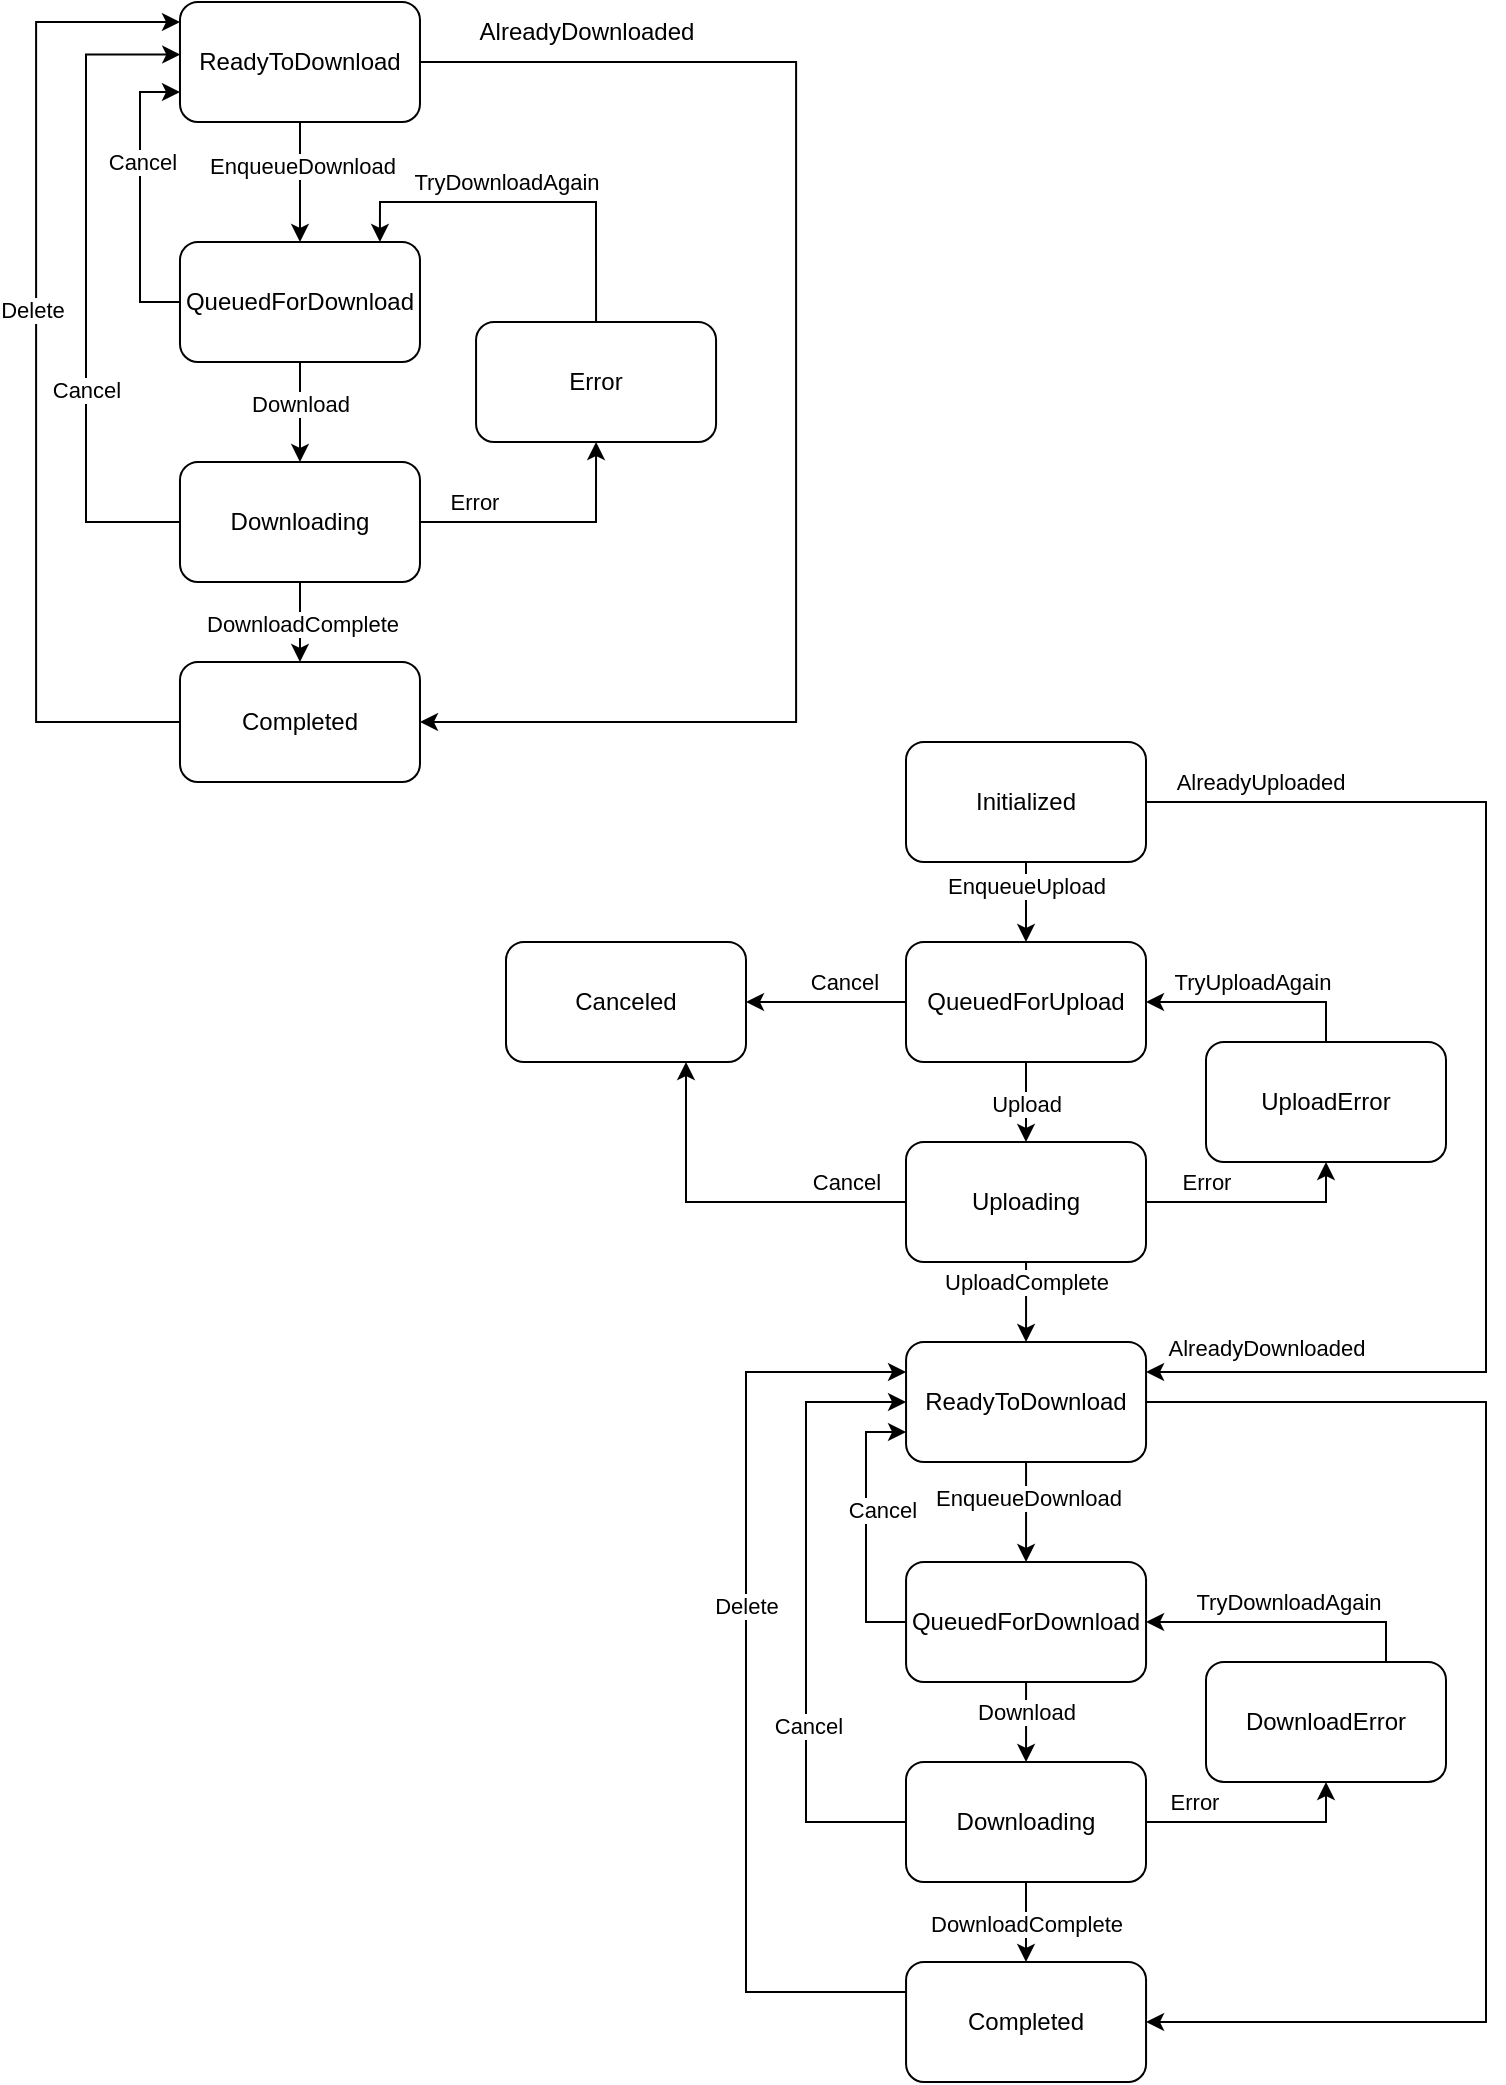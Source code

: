<mxfile version="20.5.1" type="github">
  <diagram id="32U8eM802ad70G1T83tJ" name="Page-1">
    <mxGraphModel dx="498" dy="918" grid="1" gridSize="10" guides="1" tooltips="1" connect="1" arrows="1" fold="1" page="1" pageScale="1" pageWidth="850" pageHeight="1100" math="0" shadow="0">
      <root>
        <mxCell id="0" />
        <mxCell id="1" parent="0" />
        <mxCell id="GUVT5bT9iIzlpzMXZ2RR-25" value="Inbound" parent="0" />
        <mxCell id="GUVT5bT9iIzlpzMXZ2RR-27" value="" style="edgeStyle=orthogonalEdgeStyle;rounded=0;orthogonalLoop=1;jettySize=auto;html=1;" parent="GUVT5bT9iIzlpzMXZ2RR-25" source="GUVT5bT9iIzlpzMXZ2RR-29" target="GUVT5bT9iIzlpzMXZ2RR-34" edge="1">
          <mxGeometry relative="1" as="geometry" />
        </mxCell>
        <mxCell id="GUVT5bT9iIzlpzMXZ2RR-28" value="EnqueueDownload" style="edgeLabel;html=1;align=center;verticalAlign=middle;resizable=0;points=[];" parent="GUVT5bT9iIzlpzMXZ2RR-27" vertex="1" connectable="0">
          <mxGeometry x="-0.29" y="1" relative="1" as="geometry">
            <mxPoint as="offset" />
          </mxGeometry>
        </mxCell>
        <mxCell id="GUVT5bT9iIzlpzMXZ2RR-78" style="edgeStyle=orthogonalEdgeStyle;rounded=0;orthogonalLoop=1;jettySize=auto;html=1;exitX=1;exitY=0.5;exitDx=0;exitDy=0;entryX=1;entryY=0.5;entryDx=0;entryDy=0;" parent="GUVT5bT9iIzlpzMXZ2RR-25" source="GUVT5bT9iIzlpzMXZ2RR-29" target="GUVT5bT9iIzlpzMXZ2RR-42" edge="1">
          <mxGeometry relative="1" as="geometry">
            <Array as="points">
              <mxPoint x="425.03" y="70" />
              <mxPoint x="425.03" y="400" />
            </Array>
          </mxGeometry>
        </mxCell>
        <mxCell id="GUVT5bT9iIzlpzMXZ2RR-29" value="ReadyToDownload" style="rounded=1;whiteSpace=wrap;html=1;" parent="GUVT5bT9iIzlpzMXZ2RR-25" vertex="1">
          <mxGeometry x="116.99" y="40" width="120" height="60" as="geometry" />
        </mxCell>
        <mxCell id="GUVT5bT9iIzlpzMXZ2RR-30" value="" style="edgeStyle=orthogonalEdgeStyle;rounded=0;orthogonalLoop=1;jettySize=auto;html=1;" parent="GUVT5bT9iIzlpzMXZ2RR-25" source="GUVT5bT9iIzlpzMXZ2RR-34" target="GUVT5bT9iIzlpzMXZ2RR-39" edge="1">
          <mxGeometry relative="1" as="geometry" />
        </mxCell>
        <mxCell id="GUVT5bT9iIzlpzMXZ2RR-31" value="Download" style="edgeLabel;html=1;align=center;verticalAlign=middle;resizable=0;points=[];" parent="GUVT5bT9iIzlpzMXZ2RR-30" vertex="1" connectable="0">
          <mxGeometry x="0.272" y="1" relative="1" as="geometry">
            <mxPoint x="-1" y="-11" as="offset" />
          </mxGeometry>
        </mxCell>
        <mxCell id="wKQMWwQcLif5Yqx3bAVA-6" style="edgeStyle=orthogonalEdgeStyle;rounded=0;orthogonalLoop=1;jettySize=auto;html=1;exitX=0;exitY=0.5;exitDx=0;exitDy=0;entryX=0;entryY=0.75;entryDx=0;entryDy=0;" edge="1" parent="GUVT5bT9iIzlpzMXZ2RR-25" source="GUVT5bT9iIzlpzMXZ2RR-34" target="GUVT5bT9iIzlpzMXZ2RR-29">
          <mxGeometry relative="1" as="geometry" />
        </mxCell>
        <mxCell id="wKQMWwQcLif5Yqx3bAVA-9" value="Cancel" style="edgeLabel;html=1;align=center;verticalAlign=middle;resizable=0;points=[];" vertex="1" connectable="0" parent="wKQMWwQcLif5Yqx3bAVA-6">
          <mxGeometry x="0.246" y="-1" relative="1" as="geometry">
            <mxPoint as="offset" />
          </mxGeometry>
        </mxCell>
        <mxCell id="GUVT5bT9iIzlpzMXZ2RR-34" value="QueuedForDownload" style="rounded=1;whiteSpace=wrap;html=1;" parent="GUVT5bT9iIzlpzMXZ2RR-25" vertex="1">
          <mxGeometry x="116.99" y="160" width="120" height="60" as="geometry" />
        </mxCell>
        <mxCell id="GUVT5bT9iIzlpzMXZ2RR-35" value="" style="edgeStyle=orthogonalEdgeStyle;rounded=0;orthogonalLoop=1;jettySize=auto;html=1;" parent="GUVT5bT9iIzlpzMXZ2RR-25" source="GUVT5bT9iIzlpzMXZ2RR-39" target="GUVT5bT9iIzlpzMXZ2RR-42" edge="1">
          <mxGeometry relative="1" as="geometry" />
        </mxCell>
        <mxCell id="GUVT5bT9iIzlpzMXZ2RR-36" value="DownloadComplete" style="edgeLabel;html=1;align=center;verticalAlign=middle;resizable=0;points=[];" parent="GUVT5bT9iIzlpzMXZ2RR-35" vertex="1" connectable="0">
          <mxGeometry x="0.231" y="1" relative="1" as="geometry">
            <mxPoint y="-4" as="offset" />
          </mxGeometry>
        </mxCell>
        <mxCell id="GUVT5bT9iIzlpzMXZ2RR-37" style="edgeStyle=orthogonalEdgeStyle;rounded=0;orthogonalLoop=1;jettySize=auto;html=1;exitX=1;exitY=0.5;exitDx=0;exitDy=0;entryX=0.5;entryY=1;entryDx=0;entryDy=0;" parent="GUVT5bT9iIzlpzMXZ2RR-25" source="GUVT5bT9iIzlpzMXZ2RR-39" target="GUVT5bT9iIzlpzMXZ2RR-45" edge="1">
          <mxGeometry relative="1" as="geometry" />
        </mxCell>
        <mxCell id="GUVT5bT9iIzlpzMXZ2RR-38" value="Error" style="edgeLabel;html=1;align=center;verticalAlign=middle;resizable=0;points=[];" parent="GUVT5bT9iIzlpzMXZ2RR-37" vertex="1" connectable="0">
          <mxGeometry x="-0.152" y="1" relative="1" as="geometry">
            <mxPoint x="-28" y="-9" as="offset" />
          </mxGeometry>
        </mxCell>
        <mxCell id="wKQMWwQcLif5Yqx3bAVA-7" style="edgeStyle=orthogonalEdgeStyle;rounded=0;orthogonalLoop=1;jettySize=auto;html=1;exitX=0;exitY=0.5;exitDx=0;exitDy=0;entryX=0.001;entryY=0.438;entryDx=0;entryDy=0;entryPerimeter=0;" edge="1" parent="GUVT5bT9iIzlpzMXZ2RR-25" source="GUVT5bT9iIzlpzMXZ2RR-39" target="GUVT5bT9iIzlpzMXZ2RR-29">
          <mxGeometry relative="1" as="geometry">
            <Array as="points">
              <mxPoint x="70" y="300" />
              <mxPoint x="70" y="66" />
            </Array>
          </mxGeometry>
        </mxCell>
        <mxCell id="wKQMWwQcLif5Yqx3bAVA-8" value="Cancel" style="edgeLabel;html=1;align=center;verticalAlign=middle;resizable=0;points=[];" vertex="1" connectable="0" parent="wKQMWwQcLif5Yqx3bAVA-7">
          <mxGeometry x="-0.309" relative="1" as="geometry">
            <mxPoint as="offset" />
          </mxGeometry>
        </mxCell>
        <mxCell id="GUVT5bT9iIzlpzMXZ2RR-39" value="Downloading" style="rounded=1;whiteSpace=wrap;html=1;" parent="GUVT5bT9iIzlpzMXZ2RR-25" vertex="1">
          <mxGeometry x="116.99" y="270" width="120" height="60" as="geometry" />
        </mxCell>
        <mxCell id="GUVT5bT9iIzlpzMXZ2RR-40" style="edgeStyle=orthogonalEdgeStyle;rounded=0;orthogonalLoop=1;jettySize=auto;html=1;exitX=0;exitY=0.5;exitDx=0;exitDy=0;" parent="GUVT5bT9iIzlpzMXZ2RR-25" source="GUVT5bT9iIzlpzMXZ2RR-42" edge="1">
          <mxGeometry relative="1" as="geometry">
            <mxPoint x="106.99" y="470" as="sourcePoint" />
            <mxPoint x="117.03" y="50" as="targetPoint" />
            <Array as="points">
              <mxPoint x="45.03" y="400" />
              <mxPoint x="45.03" y="50" />
              <mxPoint x="117.03" y="50" />
            </Array>
          </mxGeometry>
        </mxCell>
        <mxCell id="GUVT5bT9iIzlpzMXZ2RR-41" value="Delete" style="edgeLabel;html=1;align=center;verticalAlign=middle;resizable=0;points=[];" parent="GUVT5bT9iIzlpzMXZ2RR-40" vertex="1" connectable="0">
          <mxGeometry x="-0.154" y="2" relative="1" as="geometry">
            <mxPoint y="-69" as="offset" />
          </mxGeometry>
        </mxCell>
        <mxCell id="GUVT5bT9iIzlpzMXZ2RR-42" value="Completed" style="rounded=1;whiteSpace=wrap;html=1;" parent="GUVT5bT9iIzlpzMXZ2RR-25" vertex="1">
          <mxGeometry x="116.99" y="370" width="120" height="60" as="geometry" />
        </mxCell>
        <mxCell id="GUVT5bT9iIzlpzMXZ2RR-43" style="edgeStyle=orthogonalEdgeStyle;rounded=0;orthogonalLoop=1;jettySize=auto;html=1;entryX=0.833;entryY=0;entryDx=0;entryDy=0;entryPerimeter=0;exitX=0.5;exitY=0;exitDx=0;exitDy=0;" parent="GUVT5bT9iIzlpzMXZ2RR-25" source="GUVT5bT9iIzlpzMXZ2RR-45" target="GUVT5bT9iIzlpzMXZ2RR-34" edge="1">
          <mxGeometry relative="1" as="geometry">
            <mxPoint x="296.99" y="100" as="targetPoint" />
            <Array as="points">
              <mxPoint x="325.03" y="140" />
              <mxPoint x="217.03" y="140" />
            </Array>
            <mxPoint x="416.99" y="180" as="sourcePoint" />
          </mxGeometry>
        </mxCell>
        <mxCell id="GUVT5bT9iIzlpzMXZ2RR-44" value="TryDownloadAgain" style="edgeLabel;html=1;align=center;verticalAlign=middle;resizable=0;points=[];" parent="GUVT5bT9iIzlpzMXZ2RR-43" vertex="1" connectable="0">
          <mxGeometry x="0.356" y="1" relative="1" as="geometry">
            <mxPoint x="22" y="-11" as="offset" />
          </mxGeometry>
        </mxCell>
        <mxCell id="GUVT5bT9iIzlpzMXZ2RR-45" value="Error" style="rounded=1;whiteSpace=wrap;html=1;" parent="GUVT5bT9iIzlpzMXZ2RR-25" vertex="1">
          <mxGeometry x="265.03" y="200" width="120" height="60" as="geometry" />
        </mxCell>
        <mxCell id="wKQMWwQcLif5Yqx3bAVA-1" value="AlreadyDownloaded" style="text;html=1;align=center;verticalAlign=middle;resizable=0;points=[];autosize=1;strokeColor=none;fillColor=none;" vertex="1" parent="GUVT5bT9iIzlpzMXZ2RR-25">
          <mxGeometry x="255.03" y="40" width="130" height="30" as="geometry" />
        </mxCell>
        <mxCell id="wKQMWwQcLif5Yqx3bAVA-10" style="edgeStyle=orthogonalEdgeStyle;rounded=0;orthogonalLoop=1;jettySize=auto;html=1;exitX=0.5;exitY=1;exitDx=0;exitDy=0;entryX=0.5;entryY=0;entryDx=0;entryDy=0;" edge="1" parent="GUVT5bT9iIzlpzMXZ2RR-25" source="GUVT5bT9iIzlpzMXZ2RR-46" target="GUVT5bT9iIzlpzMXZ2RR-47">
          <mxGeometry relative="1" as="geometry" />
        </mxCell>
        <mxCell id="wKQMWwQcLif5Yqx3bAVA-11" value="Upload" style="edgeLabel;html=1;align=center;verticalAlign=middle;resizable=0;points=[];" vertex="1" connectable="0" parent="wKQMWwQcLif5Yqx3bAVA-10">
          <mxGeometry x="-0.432" relative="1" as="geometry">
            <mxPoint y="9" as="offset" />
          </mxGeometry>
        </mxCell>
        <mxCell id="wKQMWwQcLif5Yqx3bAVA-12" style="edgeStyle=orthogonalEdgeStyle;rounded=0;orthogonalLoop=1;jettySize=auto;html=1;exitX=1;exitY=0.5;exitDx=0;exitDy=0;entryX=1;entryY=0.5;entryDx=0;entryDy=0;" edge="1" parent="GUVT5bT9iIzlpzMXZ2RR-25" source="GUVT5bT9iIzlpzMXZ2RR-53" target="GUVT5bT9iIzlpzMXZ2RR-66">
          <mxGeometry relative="1" as="geometry">
            <Array as="points">
              <mxPoint x="770" y="740" />
              <mxPoint x="770" y="1050" />
            </Array>
          </mxGeometry>
        </mxCell>
        <mxCell id="wKQMWwQcLif5Yqx3bAVA-13" value="AlreadyDownloaded" style="edgeLabel;html=1;align=center;verticalAlign=middle;resizable=0;points=[];" vertex="1" connectable="0" parent="wKQMWwQcLif5Yqx3bAVA-12">
          <mxGeometry x="0.141" y="-2" relative="1" as="geometry">
            <mxPoint x="-108" y="-228" as="offset" />
          </mxGeometry>
        </mxCell>
        <mxCell id="GUVT5bT9iIzlpzMXZ2RR-26" value="Outbound" parent="0" />
        <mxCell id="wKQMWwQcLif5Yqx3bAVA-15" value="" style="edgeStyle=orthogonalEdgeStyle;rounded=0;orthogonalLoop=1;jettySize=auto;html=1;startArrow=classic;startFill=1;endArrow=none;endFill=0;" edge="1" parent="GUVT5bT9iIzlpzMXZ2RR-26" source="GUVT5bT9iIzlpzMXZ2RR-46" target="wKQMWwQcLif5Yqx3bAVA-14">
          <mxGeometry relative="1" as="geometry" />
        </mxCell>
        <mxCell id="wKQMWwQcLif5Yqx3bAVA-16" value="EnqueueUpload" style="edgeLabel;html=1;align=center;verticalAlign=middle;resizable=0;points=[];" vertex="1" connectable="0" parent="wKQMWwQcLif5Yqx3bAVA-15">
          <mxGeometry x="0.391" relative="1" as="geometry">
            <mxPoint as="offset" />
          </mxGeometry>
        </mxCell>
        <mxCell id="wKQMWwQcLif5Yqx3bAVA-18" value="" style="edgeStyle=orthogonalEdgeStyle;rounded=0;orthogonalLoop=1;jettySize=auto;html=1;startArrow=none;startFill=0;endArrow=classic;endFill=1;" edge="1" parent="GUVT5bT9iIzlpzMXZ2RR-26" source="GUVT5bT9iIzlpzMXZ2RR-46" target="wKQMWwQcLif5Yqx3bAVA-17">
          <mxGeometry relative="1" as="geometry" />
        </mxCell>
        <mxCell id="wKQMWwQcLif5Yqx3bAVA-19" value="Cancel" style="edgeLabel;html=1;align=center;verticalAlign=middle;resizable=0;points=[];" vertex="1" connectable="0" parent="wKQMWwQcLif5Yqx3bAVA-18">
          <mxGeometry x="-0.225" relative="1" as="geometry">
            <mxPoint y="-10" as="offset" />
          </mxGeometry>
        </mxCell>
        <mxCell id="GUVT5bT9iIzlpzMXZ2RR-46" value="QueuedForUpload" style="rounded=1;whiteSpace=wrap;html=1;" parent="GUVT5bT9iIzlpzMXZ2RR-26" vertex="1">
          <mxGeometry x="480" y="510" width="120" height="60" as="geometry" />
        </mxCell>
        <mxCell id="GUVT5bT9iIzlpzMXZ2RR-50" value="UploadComplete" style="edgeStyle=orthogonalEdgeStyle;rounded=0;orthogonalLoop=1;jettySize=auto;html=1;entryX=0.5;entryY=0;entryDx=0;entryDy=0;" parent="GUVT5bT9iIzlpzMXZ2RR-26" source="GUVT5bT9iIzlpzMXZ2RR-47" target="GUVT5bT9iIzlpzMXZ2RR-53" edge="1">
          <mxGeometry x="-0.5" relative="1" as="geometry">
            <mxPoint x="590" y="700" as="targetPoint" />
            <mxPoint as="offset" />
          </mxGeometry>
        </mxCell>
        <mxCell id="GUVT5bT9iIzlpzMXZ2RR-71" value="" style="edgeStyle=orthogonalEdgeStyle;rounded=0;orthogonalLoop=1;jettySize=auto;html=1;entryX=0.5;entryY=1;entryDx=0;entryDy=0;" parent="GUVT5bT9iIzlpzMXZ2RR-26" source="GUVT5bT9iIzlpzMXZ2RR-47" target="GUVT5bT9iIzlpzMXZ2RR-69" edge="1">
          <mxGeometry relative="1" as="geometry">
            <mxPoint x="680" y="640" as="targetPoint" />
            <Array as="points" />
          </mxGeometry>
        </mxCell>
        <mxCell id="GUVT5bT9iIzlpzMXZ2RR-77" value="Error" style="edgeLabel;html=1;align=center;verticalAlign=middle;resizable=0;points=[];" parent="GUVT5bT9iIzlpzMXZ2RR-71" vertex="1" connectable="0">
          <mxGeometry x="-0.67" y="-1" relative="1" as="geometry">
            <mxPoint x="12" y="-11" as="offset" />
          </mxGeometry>
        </mxCell>
        <mxCell id="wKQMWwQcLif5Yqx3bAVA-20" style="edgeStyle=orthogonalEdgeStyle;rounded=0;orthogonalLoop=1;jettySize=auto;html=1;entryX=0.75;entryY=1;entryDx=0;entryDy=0;startArrow=none;startFill=0;endArrow=classic;endFill=1;" edge="1" parent="GUVT5bT9iIzlpzMXZ2RR-26" source="GUVT5bT9iIzlpzMXZ2RR-47" target="wKQMWwQcLif5Yqx3bAVA-17">
          <mxGeometry relative="1" as="geometry" />
        </mxCell>
        <mxCell id="wKQMWwQcLif5Yqx3bAVA-21" value="Cancel" style="edgeLabel;html=1;align=center;verticalAlign=middle;resizable=0;points=[];" vertex="1" connectable="0" parent="wKQMWwQcLif5Yqx3bAVA-20">
          <mxGeometry x="-0.59" relative="1" as="geometry">
            <mxPoint x="7" y="-10" as="offset" />
          </mxGeometry>
        </mxCell>
        <mxCell id="GUVT5bT9iIzlpzMXZ2RR-47" value="Uploading" style="rounded=1;whiteSpace=wrap;html=1;" parent="GUVT5bT9iIzlpzMXZ2RR-26" vertex="1">
          <mxGeometry x="480" y="610" width="120" height="60" as="geometry" />
        </mxCell>
        <mxCell id="GUVT5bT9iIzlpzMXZ2RR-51" value="" style="edgeStyle=orthogonalEdgeStyle;rounded=0;orthogonalLoop=1;jettySize=auto;html=1;" parent="GUVT5bT9iIzlpzMXZ2RR-26" source="GUVT5bT9iIzlpzMXZ2RR-53" target="GUVT5bT9iIzlpzMXZ2RR-58" edge="1">
          <mxGeometry relative="1" as="geometry" />
        </mxCell>
        <mxCell id="GUVT5bT9iIzlpzMXZ2RR-52" value="EnqueueDownload" style="edgeLabel;html=1;align=center;verticalAlign=middle;resizable=0;points=[];" parent="GUVT5bT9iIzlpzMXZ2RR-51" vertex="1" connectable="0">
          <mxGeometry x="-0.29" y="1" relative="1" as="geometry">
            <mxPoint as="offset" />
          </mxGeometry>
        </mxCell>
        <mxCell id="GUVT5bT9iIzlpzMXZ2RR-53" value="ReadyToDownload" style="rounded=1;whiteSpace=wrap;html=1;" parent="GUVT5bT9iIzlpzMXZ2RR-26" vertex="1">
          <mxGeometry x="480.03" y="710" width="120" height="60" as="geometry" />
        </mxCell>
        <mxCell id="GUVT5bT9iIzlpzMXZ2RR-54" value="" style="edgeStyle=orthogonalEdgeStyle;rounded=0;orthogonalLoop=1;jettySize=auto;html=1;" parent="GUVT5bT9iIzlpzMXZ2RR-26" source="GUVT5bT9iIzlpzMXZ2RR-58" target="GUVT5bT9iIzlpzMXZ2RR-63" edge="1">
          <mxGeometry relative="1" as="geometry" />
        </mxCell>
        <mxCell id="GUVT5bT9iIzlpzMXZ2RR-55" value="Download" style="edgeLabel;html=1;align=center;verticalAlign=middle;resizable=0;points=[];" parent="GUVT5bT9iIzlpzMXZ2RR-54" vertex="1" connectable="0">
          <mxGeometry x="0.272" y="1" relative="1" as="geometry">
            <mxPoint x="-1" y="-11" as="offset" />
          </mxGeometry>
        </mxCell>
        <mxCell id="GUVT5bT9iIzlpzMXZ2RR-58" value="QueuedForDownload" style="rounded=1;whiteSpace=wrap;html=1;" parent="GUVT5bT9iIzlpzMXZ2RR-26" vertex="1">
          <mxGeometry x="480.03" y="820" width="120" height="60" as="geometry" />
        </mxCell>
        <mxCell id="GUVT5bT9iIzlpzMXZ2RR-59" value="" style="edgeStyle=orthogonalEdgeStyle;rounded=0;orthogonalLoop=1;jettySize=auto;html=1;" parent="GUVT5bT9iIzlpzMXZ2RR-26" source="GUVT5bT9iIzlpzMXZ2RR-63" target="GUVT5bT9iIzlpzMXZ2RR-66" edge="1">
          <mxGeometry relative="1" as="geometry" />
        </mxCell>
        <mxCell id="GUVT5bT9iIzlpzMXZ2RR-60" value="DownloadComplete" style="edgeLabel;html=1;align=center;verticalAlign=middle;resizable=0;points=[];" parent="GUVT5bT9iIzlpzMXZ2RR-59" vertex="1" connectable="0">
          <mxGeometry x="0.231" y="1" relative="1" as="geometry">
            <mxPoint x="-1" y="-4" as="offset" />
          </mxGeometry>
        </mxCell>
        <mxCell id="GUVT5bT9iIzlpzMXZ2RR-61" style="edgeStyle=orthogonalEdgeStyle;rounded=0;orthogonalLoop=1;jettySize=auto;html=1;exitX=1;exitY=0.5;exitDx=0;exitDy=0;entryX=0.5;entryY=1;entryDx=0;entryDy=0;" parent="GUVT5bT9iIzlpzMXZ2RR-26" source="GUVT5bT9iIzlpzMXZ2RR-63" edge="1" target="wKQMWwQcLif5Yqx3bAVA-24">
          <mxGeometry relative="1" as="geometry">
            <mxPoint x="640" y="960.0" as="sourcePoint" />
            <mxPoint x="800" y="770" as="targetPoint" />
          </mxGeometry>
        </mxCell>
        <mxCell id="GUVT5bT9iIzlpzMXZ2RR-62" value="Error" style="edgeLabel;html=1;align=center;verticalAlign=middle;resizable=0;points=[];" parent="GUVT5bT9iIzlpzMXZ2RR-61" vertex="1" connectable="0">
          <mxGeometry x="-0.152" y="1" relative="1" as="geometry">
            <mxPoint x="-131" y="-9" as="offset" />
          </mxGeometry>
        </mxCell>
        <mxCell id="wKQMWwQcLif5Yqx3bAVA-25" value="Error" style="edgeLabel;html=1;align=center;verticalAlign=middle;resizable=0;points=[];" vertex="1" connectable="0" parent="GUVT5bT9iIzlpzMXZ2RR-61">
          <mxGeometry x="-0.57" relative="1" as="geometry">
            <mxPoint y="-10" as="offset" />
          </mxGeometry>
        </mxCell>
        <mxCell id="GUVT5bT9iIzlpzMXZ2RR-63" value="Downloading" style="rounded=1;whiteSpace=wrap;html=1;" parent="GUVT5bT9iIzlpzMXZ2RR-26" vertex="1">
          <mxGeometry x="480" y="920" width="120" height="60" as="geometry" />
        </mxCell>
        <mxCell id="GUVT5bT9iIzlpzMXZ2RR-64" style="edgeStyle=orthogonalEdgeStyle;rounded=0;orthogonalLoop=1;jettySize=auto;html=1;exitX=0;exitY=0.25;exitDx=0;exitDy=0;entryX=0;entryY=0.25;entryDx=0;entryDy=0;" parent="GUVT5bT9iIzlpzMXZ2RR-26" source="GUVT5bT9iIzlpzMXZ2RR-66" target="GUVT5bT9iIzlpzMXZ2RR-53" edge="1">
          <mxGeometry relative="1" as="geometry">
            <mxPoint x="470.03" y="1140" as="sourcePoint" />
            <mxPoint x="470.03" y="720" as="targetPoint" />
            <Array as="points">
              <mxPoint x="400" y="1035" />
              <mxPoint x="400" y="725" />
            </Array>
          </mxGeometry>
        </mxCell>
        <mxCell id="GUVT5bT9iIzlpzMXZ2RR-65" value="Delete" style="edgeLabel;html=1;align=center;verticalAlign=middle;resizable=0;points=[];" parent="GUVT5bT9iIzlpzMXZ2RR-64" vertex="1" connectable="0">
          <mxGeometry x="-0.154" y="2" relative="1" as="geometry">
            <mxPoint x="2" y="-74" as="offset" />
          </mxGeometry>
        </mxCell>
        <mxCell id="GUVT5bT9iIzlpzMXZ2RR-66" value="Completed" style="rounded=1;whiteSpace=wrap;html=1;" parent="GUVT5bT9iIzlpzMXZ2RR-26" vertex="1">
          <mxGeometry x="480.03" y="1020" width="120" height="60" as="geometry" />
        </mxCell>
        <mxCell id="GUVT5bT9iIzlpzMXZ2RR-67" style="edgeStyle=orthogonalEdgeStyle;rounded=0;orthogonalLoop=1;jettySize=auto;html=1;entryX=1;entryY=0.5;entryDx=0;entryDy=0;exitX=0.5;exitY=0;exitDx=0;exitDy=0;" parent="GUVT5bT9iIzlpzMXZ2RR-26" source="wKQMWwQcLif5Yqx3bAVA-24" target="GUVT5bT9iIzlpzMXZ2RR-58" edge="1">
          <mxGeometry relative="1" as="geometry">
            <mxPoint x="660.03" y="770" as="targetPoint" />
            <Array as="points">
              <mxPoint x="720" y="850" />
            </Array>
            <mxPoint x="780.03" y="850" as="sourcePoint" />
          </mxGeometry>
        </mxCell>
        <mxCell id="GUVT5bT9iIzlpzMXZ2RR-68" value="TryDownloadAgain" style="edgeLabel;html=1;align=center;verticalAlign=middle;resizable=0;points=[];" parent="GUVT5bT9iIzlpzMXZ2RR-67" vertex="1" connectable="0">
          <mxGeometry x="0.356" y="1" relative="1" as="geometry">
            <mxPoint x="16" y="-11" as="offset" />
          </mxGeometry>
        </mxCell>
        <mxCell id="GUVT5bT9iIzlpzMXZ2RR-69" value="UploadError" style="rounded=1;whiteSpace=wrap;html=1;" parent="GUVT5bT9iIzlpzMXZ2RR-26" vertex="1">
          <mxGeometry x="630" y="560" width="120" height="60" as="geometry" />
        </mxCell>
        <mxCell id="GUVT5bT9iIzlpzMXZ2RR-75" style="edgeStyle=orthogonalEdgeStyle;rounded=0;orthogonalLoop=1;jettySize=auto;html=1;exitX=0.5;exitY=0;exitDx=0;exitDy=0;entryX=1;entryY=0.5;entryDx=0;entryDy=0;" parent="GUVT5bT9iIzlpzMXZ2RR-26" source="GUVT5bT9iIzlpzMXZ2RR-69" target="GUVT5bT9iIzlpzMXZ2RR-46" edge="1">
          <mxGeometry relative="1" as="geometry">
            <mxPoint x="705.03" y="460" as="sourcePoint" />
            <mxPoint x="765" y="400" as="targetPoint" />
          </mxGeometry>
        </mxCell>
        <mxCell id="GUVT5bT9iIzlpzMXZ2RR-76" value="TryUploadAgain" style="edgeLabel;html=1;align=center;verticalAlign=middle;resizable=0;points=[];" parent="GUVT5bT9iIzlpzMXZ2RR-75" vertex="1" connectable="0">
          <mxGeometry x="-0.5" y="-2" relative="1" as="geometry">
            <mxPoint x="-30" y="-8" as="offset" />
          </mxGeometry>
        </mxCell>
        <mxCell id="wKQMWwQcLif5Yqx3bAVA-2" style="edgeStyle=orthogonalEdgeStyle;rounded=0;orthogonalLoop=1;jettySize=auto;html=1;entryX=0;entryY=0.75;entryDx=0;entryDy=0;" edge="1" parent="GUVT5bT9iIzlpzMXZ2RR-26" target="GUVT5bT9iIzlpzMXZ2RR-53">
          <mxGeometry relative="1" as="geometry">
            <mxPoint x="480" y="850" as="sourcePoint" />
            <mxPoint x="444.99" y="735" as="targetPoint" />
            <Array as="points">
              <mxPoint x="460" y="850" />
              <mxPoint x="460" y="755" />
            </Array>
          </mxGeometry>
        </mxCell>
        <mxCell id="wKQMWwQcLif5Yqx3bAVA-3" value="Cancel" style="edgeLabel;html=1;align=center;verticalAlign=middle;resizable=0;points=[];" vertex="1" connectable="0" parent="wKQMWwQcLif5Yqx3bAVA-2">
          <mxGeometry x="-0.155" y="1" relative="1" as="geometry">
            <mxPoint x="9" y="-19" as="offset" />
          </mxGeometry>
        </mxCell>
        <mxCell id="wKQMWwQcLif5Yqx3bAVA-4" style="edgeStyle=orthogonalEdgeStyle;rounded=0;orthogonalLoop=1;jettySize=auto;html=1;entryX=0;entryY=0.5;entryDx=0;entryDy=0;exitX=0;exitY=0.5;exitDx=0;exitDy=0;" edge="1" parent="GUVT5bT9iIzlpzMXZ2RR-26" source="GUVT5bT9iIzlpzMXZ2RR-63" target="GUVT5bT9iIzlpzMXZ2RR-53">
          <mxGeometry relative="1" as="geometry">
            <Array as="points">
              <mxPoint x="430" y="950" />
              <mxPoint x="430" y="740" />
            </Array>
            <mxPoint x="444.99" y="950" as="sourcePoint" />
            <mxPoint x="444.99" y="720" as="targetPoint" />
          </mxGeometry>
        </mxCell>
        <mxCell id="wKQMWwQcLif5Yqx3bAVA-5" value="Cancel" style="edgeLabel;html=1;align=center;verticalAlign=middle;resizable=0;points=[];" vertex="1" connectable="0" parent="wKQMWwQcLif5Yqx3bAVA-4">
          <mxGeometry x="-0.366" y="-1" relative="1" as="geometry">
            <mxPoint as="offset" />
          </mxGeometry>
        </mxCell>
        <mxCell id="wKQMWwQcLif5Yqx3bAVA-22" style="edgeStyle=orthogonalEdgeStyle;rounded=0;orthogonalLoop=1;jettySize=auto;html=1;exitX=1;exitY=0.5;exitDx=0;exitDy=0;entryX=1;entryY=0.25;entryDx=0;entryDy=0;startArrow=none;startFill=0;endArrow=classic;endFill=1;" edge="1" parent="GUVT5bT9iIzlpzMXZ2RR-26" source="wKQMWwQcLif5Yqx3bAVA-14" target="GUVT5bT9iIzlpzMXZ2RR-53">
          <mxGeometry relative="1" as="geometry">
            <Array as="points">
              <mxPoint x="770" y="440" />
              <mxPoint x="770" y="725" />
            </Array>
          </mxGeometry>
        </mxCell>
        <mxCell id="wKQMWwQcLif5Yqx3bAVA-23" value="AlreadyUploaded" style="edgeLabel;html=1;align=center;verticalAlign=middle;resizable=0;points=[];" vertex="1" connectable="0" parent="wKQMWwQcLif5Yqx3bAVA-22">
          <mxGeometry x="-0.715" y="-2" relative="1" as="geometry">
            <mxPoint x="-32" y="-12" as="offset" />
          </mxGeometry>
        </mxCell>
        <mxCell id="wKQMWwQcLif5Yqx3bAVA-14" value="Initialized" style="rounded=1;whiteSpace=wrap;html=1;" vertex="1" parent="GUVT5bT9iIzlpzMXZ2RR-26">
          <mxGeometry x="480" y="410" width="120" height="60" as="geometry" />
        </mxCell>
        <mxCell id="wKQMWwQcLif5Yqx3bAVA-17" value="Canceled" style="rounded=1;whiteSpace=wrap;html=1;" vertex="1" parent="GUVT5bT9iIzlpzMXZ2RR-26">
          <mxGeometry x="280" y="510" width="120" height="60" as="geometry" />
        </mxCell>
        <mxCell id="wKQMWwQcLif5Yqx3bAVA-24" value="DownloadError" style="rounded=1;whiteSpace=wrap;html=1;" vertex="1" parent="GUVT5bT9iIzlpzMXZ2RR-26">
          <mxGeometry x="630" y="870" width="120" height="60" as="geometry" />
        </mxCell>
      </root>
    </mxGraphModel>
  </diagram>
</mxfile>
